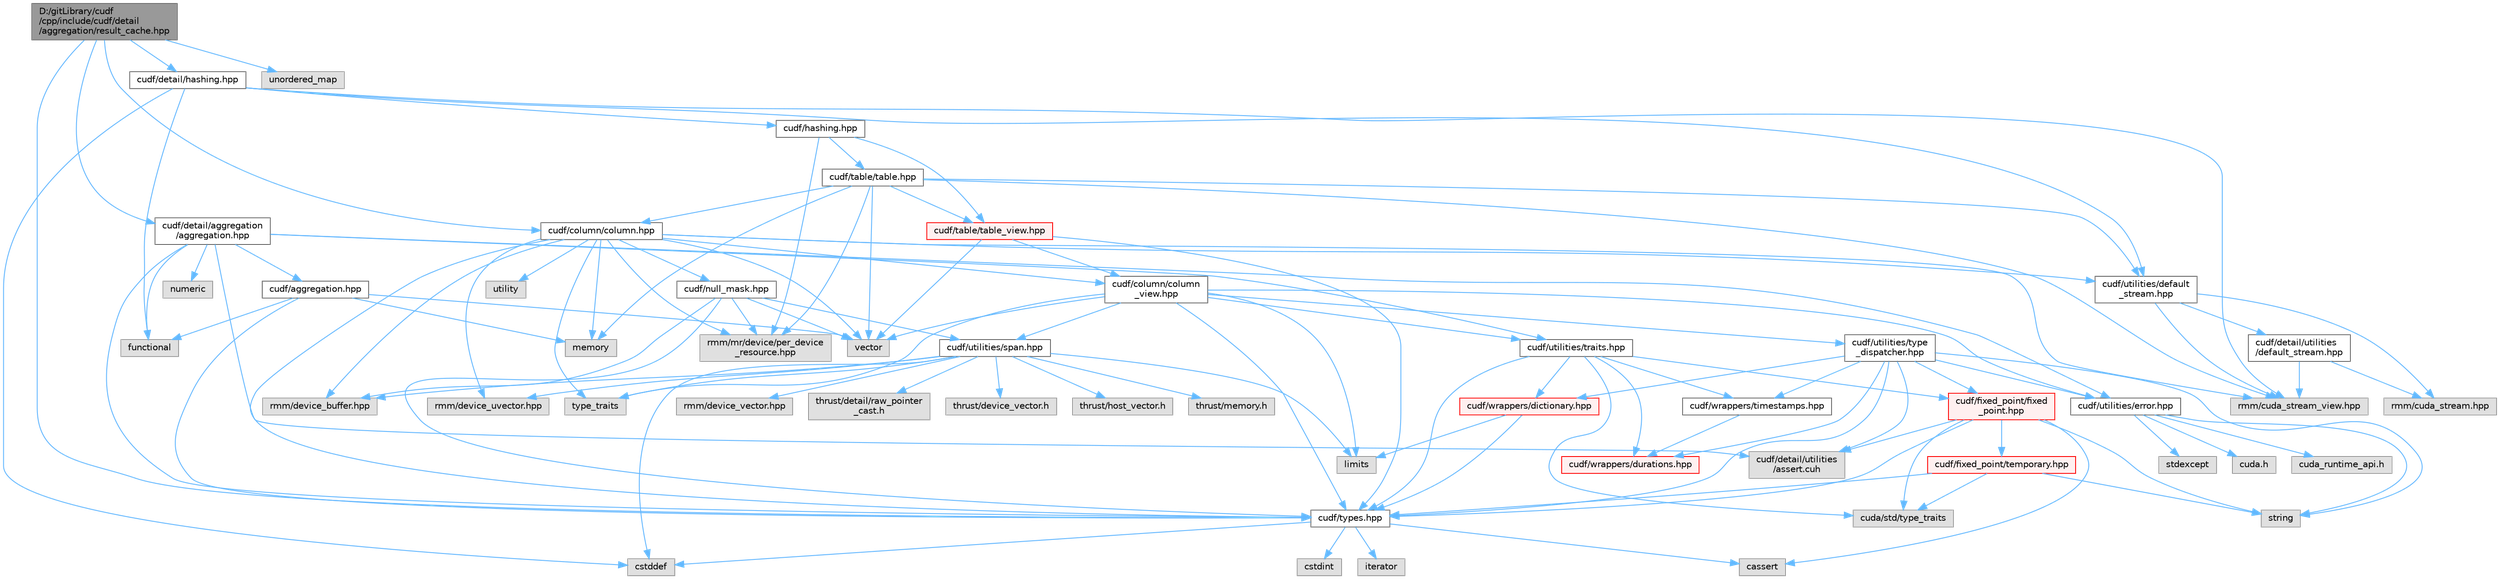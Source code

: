 digraph "D:/gitLibrary/cudf/cpp/include/cudf/detail/aggregation/result_cache.hpp"
{
 // LATEX_PDF_SIZE
  bgcolor="transparent";
  edge [fontname=Helvetica,fontsize=10,labelfontname=Helvetica,labelfontsize=10];
  node [fontname=Helvetica,fontsize=10,shape=box,height=0.2,width=0.4];
  Node1 [id="Node000001",label="D:/gitLibrary/cudf\l/cpp/include/cudf/detail\l/aggregation/result_cache.hpp",height=0.2,width=0.4,color="gray40", fillcolor="grey60", style="filled", fontcolor="black",tooltip=" "];
  Node1 -> Node2 [id="edge1_Node000001_Node000002",color="steelblue1",style="solid",tooltip=" "];
  Node2 [id="Node000002",label="cudf/column/column.hpp",height=0.2,width=0.4,color="grey40", fillcolor="white", style="filled",URL="$column_8hpp.html",tooltip="Class definition for cudf::column"];
  Node2 -> Node3 [id="edge2_Node000002_Node000003",color="steelblue1",style="solid",tooltip=" "];
  Node3 [id="Node000003",label="cudf/column/column\l_view.hpp",height=0.2,width=0.4,color="grey40", fillcolor="white", style="filled",URL="$column__view_8hpp.html",tooltip="column view class definitions"];
  Node3 -> Node4 [id="edge3_Node000003_Node000004",color="steelblue1",style="solid",tooltip=" "];
  Node4 [id="Node000004",label="cudf/types.hpp",height=0.2,width=0.4,color="grey40", fillcolor="white", style="filled",URL="$types_8hpp.html",tooltip="Type declarations for libcudf."];
  Node4 -> Node5 [id="edge4_Node000004_Node000005",color="steelblue1",style="solid",tooltip=" "];
  Node5 [id="Node000005",label="cassert",height=0.2,width=0.4,color="grey60", fillcolor="#E0E0E0", style="filled",tooltip=" "];
  Node4 -> Node6 [id="edge5_Node000004_Node000006",color="steelblue1",style="solid",tooltip=" "];
  Node6 [id="Node000006",label="cstddef",height=0.2,width=0.4,color="grey60", fillcolor="#E0E0E0", style="filled",tooltip=" "];
  Node4 -> Node7 [id="edge6_Node000004_Node000007",color="steelblue1",style="solid",tooltip=" "];
  Node7 [id="Node000007",label="cstdint",height=0.2,width=0.4,color="grey60", fillcolor="#E0E0E0", style="filled",tooltip=" "];
  Node4 -> Node8 [id="edge7_Node000004_Node000008",color="steelblue1",style="solid",tooltip=" "];
  Node8 [id="Node000008",label="iterator",height=0.2,width=0.4,color="grey60", fillcolor="#E0E0E0", style="filled",tooltip=" "];
  Node3 -> Node9 [id="edge8_Node000003_Node000009",color="steelblue1",style="solid",tooltip=" "];
  Node9 [id="Node000009",label="cudf/utilities/error.hpp",height=0.2,width=0.4,color="grey40", fillcolor="white", style="filled",URL="$error_8hpp.html",tooltip=" "];
  Node9 -> Node10 [id="edge9_Node000009_Node000010",color="steelblue1",style="solid",tooltip=" "];
  Node10 [id="Node000010",label="cuda.h",height=0.2,width=0.4,color="grey60", fillcolor="#E0E0E0", style="filled",tooltip=" "];
  Node9 -> Node11 [id="edge10_Node000009_Node000011",color="steelblue1",style="solid",tooltip=" "];
  Node11 [id="Node000011",label="cuda_runtime_api.h",height=0.2,width=0.4,color="grey60", fillcolor="#E0E0E0", style="filled",tooltip=" "];
  Node9 -> Node12 [id="edge11_Node000009_Node000012",color="steelblue1",style="solid",tooltip=" "];
  Node12 [id="Node000012",label="stdexcept",height=0.2,width=0.4,color="grey60", fillcolor="#E0E0E0", style="filled",tooltip=" "];
  Node9 -> Node13 [id="edge12_Node000009_Node000013",color="steelblue1",style="solid",tooltip=" "];
  Node13 [id="Node000013",label="string",height=0.2,width=0.4,color="grey60", fillcolor="#E0E0E0", style="filled",tooltip=" "];
  Node3 -> Node14 [id="edge13_Node000003_Node000014",color="steelblue1",style="solid",tooltip=" "];
  Node14 [id="Node000014",label="cudf/utilities/span.hpp",height=0.2,width=0.4,color="grey40", fillcolor="white", style="filled",URL="$span_8hpp.html",tooltip=" "];
  Node14 -> Node15 [id="edge14_Node000014_Node000015",color="steelblue1",style="solid",tooltip=" "];
  Node15 [id="Node000015",label="rmm/device_buffer.hpp",height=0.2,width=0.4,color="grey60", fillcolor="#E0E0E0", style="filled",tooltip=" "];
  Node14 -> Node16 [id="edge15_Node000014_Node000016",color="steelblue1",style="solid",tooltip=" "];
  Node16 [id="Node000016",label="rmm/device_uvector.hpp",height=0.2,width=0.4,color="grey60", fillcolor="#E0E0E0", style="filled",tooltip=" "];
  Node14 -> Node17 [id="edge16_Node000014_Node000017",color="steelblue1",style="solid",tooltip=" "];
  Node17 [id="Node000017",label="rmm/device_vector.hpp",height=0.2,width=0.4,color="grey60", fillcolor="#E0E0E0", style="filled",tooltip=" "];
  Node14 -> Node18 [id="edge17_Node000014_Node000018",color="steelblue1",style="solid",tooltip=" "];
  Node18 [id="Node000018",label="thrust/detail/raw_pointer\l_cast.h",height=0.2,width=0.4,color="grey60", fillcolor="#E0E0E0", style="filled",tooltip=" "];
  Node14 -> Node19 [id="edge18_Node000014_Node000019",color="steelblue1",style="solid",tooltip=" "];
  Node19 [id="Node000019",label="thrust/device_vector.h",height=0.2,width=0.4,color="grey60", fillcolor="#E0E0E0", style="filled",tooltip=" "];
  Node14 -> Node20 [id="edge19_Node000014_Node000020",color="steelblue1",style="solid",tooltip=" "];
  Node20 [id="Node000020",label="thrust/host_vector.h",height=0.2,width=0.4,color="grey60", fillcolor="#E0E0E0", style="filled",tooltip=" "];
  Node14 -> Node21 [id="edge20_Node000014_Node000021",color="steelblue1",style="solid",tooltip=" "];
  Node21 [id="Node000021",label="thrust/memory.h",height=0.2,width=0.4,color="grey60", fillcolor="#E0E0E0", style="filled",tooltip=" "];
  Node14 -> Node6 [id="edge21_Node000014_Node000006",color="steelblue1",style="solid",tooltip=" "];
  Node14 -> Node22 [id="edge22_Node000014_Node000022",color="steelblue1",style="solid",tooltip=" "];
  Node22 [id="Node000022",label="limits",height=0.2,width=0.4,color="grey60", fillcolor="#E0E0E0", style="filled",tooltip=" "];
  Node14 -> Node23 [id="edge23_Node000014_Node000023",color="steelblue1",style="solid",tooltip=" "];
  Node23 [id="Node000023",label="type_traits",height=0.2,width=0.4,color="grey60", fillcolor="#E0E0E0", style="filled",tooltip=" "];
  Node3 -> Node24 [id="edge24_Node000003_Node000024",color="steelblue1",style="solid",tooltip=" "];
  Node24 [id="Node000024",label="cudf/utilities/traits.hpp",height=0.2,width=0.4,color="grey40", fillcolor="white", style="filled",URL="$traits_8hpp.html",tooltip=" "];
  Node24 -> Node25 [id="edge25_Node000024_Node000025",color="steelblue1",style="solid",tooltip=" "];
  Node25 [id="Node000025",label="cudf/fixed_point/fixed\l_point.hpp",height=0.2,width=0.4,color="red", fillcolor="#FFF0F0", style="filled",URL="$fixed__point_8hpp.html",tooltip="Class definition for fixed point data type"];
  Node25 -> Node26 [id="edge26_Node000025_Node000026",color="steelblue1",style="solid",tooltip=" "];
  Node26 [id="Node000026",label="cudf/detail/utilities\l/assert.cuh",height=0.2,width=0.4,color="grey60", fillcolor="#E0E0E0", style="filled",tooltip=" "];
  Node25 -> Node27 [id="edge27_Node000025_Node000027",color="steelblue1",style="solid",tooltip=" "];
  Node27 [id="Node000027",label="cudf/fixed_point/temporary.hpp",height=0.2,width=0.4,color="red", fillcolor="#FFF0F0", style="filled",URL="$temporary_8hpp.html",tooltip=" "];
  Node27 -> Node4 [id="edge28_Node000027_Node000004",color="steelblue1",style="solid",tooltip=" "];
  Node27 -> Node30 [id="edge29_Node000027_Node000030",color="steelblue1",style="solid",tooltip=" "];
  Node30 [id="Node000030",label="cuda/std/type_traits",height=0.2,width=0.4,color="grey60", fillcolor="#E0E0E0", style="filled",tooltip=" "];
  Node27 -> Node13 [id="edge30_Node000027_Node000013",color="steelblue1",style="solid",tooltip=" "];
  Node25 -> Node4 [id="edge31_Node000025_Node000004",color="steelblue1",style="solid",tooltip=" "];
  Node25 -> Node30 [id="edge32_Node000025_Node000030",color="steelblue1",style="solid",tooltip=" "];
  Node25 -> Node5 [id="edge33_Node000025_Node000005",color="steelblue1",style="solid",tooltip=" "];
  Node25 -> Node13 [id="edge34_Node000025_Node000013",color="steelblue1",style="solid",tooltip=" "];
  Node24 -> Node4 [id="edge35_Node000024_Node000004",color="steelblue1",style="solid",tooltip=" "];
  Node24 -> Node33 [id="edge36_Node000024_Node000033",color="steelblue1",style="solid",tooltip=" "];
  Node33 [id="Node000033",label="cudf/wrappers/dictionary.hpp",height=0.2,width=0.4,color="red", fillcolor="#FFF0F0", style="filled",URL="$dictionary_8hpp.html",tooltip="Concrete type definition for dictionary columns."];
  Node33 -> Node4 [id="edge37_Node000033_Node000004",color="steelblue1",style="solid",tooltip=" "];
  Node33 -> Node22 [id="edge38_Node000033_Node000022",color="steelblue1",style="solid",tooltip=" "];
  Node24 -> Node35 [id="edge39_Node000024_Node000035",color="steelblue1",style="solid",tooltip=" "];
  Node35 [id="Node000035",label="cudf/wrappers/durations.hpp",height=0.2,width=0.4,color="red", fillcolor="#FFF0F0", style="filled",URL="$durations_8hpp.html",tooltip="Concrete type definitions for int32_t and int64_t durations in varying resolutions."];
  Node24 -> Node37 [id="edge40_Node000024_Node000037",color="steelblue1",style="solid",tooltip=" "];
  Node37 [id="Node000037",label="cudf/wrappers/timestamps.hpp",height=0.2,width=0.4,color="grey40", fillcolor="white", style="filled",URL="$timestamps_8hpp.html",tooltip="Concrete type definitions for int32_t and int64_t timestamps in varying resolutions as durations sinc..."];
  Node37 -> Node35 [id="edge41_Node000037_Node000035",color="steelblue1",style="solid",tooltip=" "];
  Node24 -> Node30 [id="edge42_Node000024_Node000030",color="steelblue1",style="solid",tooltip=" "];
  Node3 -> Node38 [id="edge43_Node000003_Node000038",color="steelblue1",style="solid",tooltip=" "];
  Node38 [id="Node000038",label="cudf/utilities/type\l_dispatcher.hpp",height=0.2,width=0.4,color="grey40", fillcolor="white", style="filled",URL="$type__dispatcher_8hpp.html",tooltip="Defines the mapping between cudf::type_id runtime type information and concrete C++ types."];
  Node38 -> Node26 [id="edge44_Node000038_Node000026",color="steelblue1",style="solid",tooltip=" "];
  Node38 -> Node25 [id="edge45_Node000038_Node000025",color="steelblue1",style="solid",tooltip=" "];
  Node38 -> Node4 [id="edge46_Node000038_Node000004",color="steelblue1",style="solid",tooltip=" "];
  Node38 -> Node9 [id="edge47_Node000038_Node000009",color="steelblue1",style="solid",tooltip=" "];
  Node38 -> Node33 [id="edge48_Node000038_Node000033",color="steelblue1",style="solid",tooltip=" "];
  Node38 -> Node35 [id="edge49_Node000038_Node000035",color="steelblue1",style="solid",tooltip=" "];
  Node38 -> Node37 [id="edge50_Node000038_Node000037",color="steelblue1",style="solid",tooltip=" "];
  Node38 -> Node13 [id="edge51_Node000038_Node000013",color="steelblue1",style="solid",tooltip=" "];
  Node3 -> Node22 [id="edge52_Node000003_Node000022",color="steelblue1",style="solid",tooltip=" "];
  Node3 -> Node23 [id="edge53_Node000003_Node000023",color="steelblue1",style="solid",tooltip=" "];
  Node3 -> Node39 [id="edge54_Node000003_Node000039",color="steelblue1",style="solid",tooltip=" "];
  Node39 [id="Node000039",label="vector",height=0.2,width=0.4,color="grey60", fillcolor="#E0E0E0", style="filled",tooltip=" "];
  Node2 -> Node40 [id="edge55_Node000002_Node000040",color="steelblue1",style="solid",tooltip=" "];
  Node40 [id="Node000040",label="cudf/null_mask.hpp",height=0.2,width=0.4,color="grey40", fillcolor="white", style="filled",URL="$null__mask_8hpp.html",tooltip="APIs for managing validity bitmasks"];
  Node40 -> Node4 [id="edge56_Node000040_Node000004",color="steelblue1",style="solid",tooltip=" "];
  Node40 -> Node14 [id="edge57_Node000040_Node000014",color="steelblue1",style="solid",tooltip=" "];
  Node40 -> Node15 [id="edge58_Node000040_Node000015",color="steelblue1",style="solid",tooltip=" "];
  Node40 -> Node41 [id="edge59_Node000040_Node000041",color="steelblue1",style="solid",tooltip=" "];
  Node41 [id="Node000041",label="rmm/mr/device/per_device\l_resource.hpp",height=0.2,width=0.4,color="grey60", fillcolor="#E0E0E0", style="filled",tooltip=" "];
  Node40 -> Node39 [id="edge60_Node000040_Node000039",color="steelblue1",style="solid",tooltip=" "];
  Node2 -> Node4 [id="edge61_Node000002_Node000004",color="steelblue1",style="solid",tooltip=" "];
  Node2 -> Node42 [id="edge62_Node000002_Node000042",color="steelblue1",style="solid",tooltip=" "];
  Node42 [id="Node000042",label="cudf/utilities/default\l_stream.hpp",height=0.2,width=0.4,color="grey40", fillcolor="white", style="filled",URL="$utilities_2default__stream_8hpp.html",tooltip=" "];
  Node42 -> Node43 [id="edge63_Node000042_Node000043",color="steelblue1",style="solid",tooltip=" "];
  Node43 [id="Node000043",label="cudf/detail/utilities\l/default_stream.hpp",height=0.2,width=0.4,color="grey40", fillcolor="white", style="filled",URL="$detail_2utilities_2default__stream_8hpp.html",tooltip=" "];
  Node43 -> Node44 [id="edge64_Node000043_Node000044",color="steelblue1",style="solid",tooltip=" "];
  Node44 [id="Node000044",label="rmm/cuda_stream.hpp",height=0.2,width=0.4,color="grey60", fillcolor="#E0E0E0", style="filled",tooltip=" "];
  Node43 -> Node45 [id="edge65_Node000043_Node000045",color="steelblue1",style="solid",tooltip=" "];
  Node45 [id="Node000045",label="rmm/cuda_stream_view.hpp",height=0.2,width=0.4,color="grey60", fillcolor="#E0E0E0", style="filled",tooltip=" "];
  Node42 -> Node44 [id="edge66_Node000042_Node000044",color="steelblue1",style="solid",tooltip=" "];
  Node42 -> Node45 [id="edge67_Node000042_Node000045",color="steelblue1",style="solid",tooltip=" "];
  Node2 -> Node45 [id="edge68_Node000002_Node000045",color="steelblue1",style="solid",tooltip=" "];
  Node2 -> Node15 [id="edge69_Node000002_Node000015",color="steelblue1",style="solid",tooltip=" "];
  Node2 -> Node16 [id="edge70_Node000002_Node000016",color="steelblue1",style="solid",tooltip=" "];
  Node2 -> Node41 [id="edge71_Node000002_Node000041",color="steelblue1",style="solid",tooltip=" "];
  Node2 -> Node46 [id="edge72_Node000002_Node000046",color="steelblue1",style="solid",tooltip=" "];
  Node46 [id="Node000046",label="memory",height=0.2,width=0.4,color="grey60", fillcolor="#E0E0E0", style="filled",tooltip=" "];
  Node2 -> Node23 [id="edge73_Node000002_Node000023",color="steelblue1",style="solid",tooltip=" "];
  Node2 -> Node47 [id="edge74_Node000002_Node000047",color="steelblue1",style="solid",tooltip=" "];
  Node47 [id="Node000047",label="utility",height=0.2,width=0.4,color="grey60", fillcolor="#E0E0E0", style="filled",tooltip=" "];
  Node2 -> Node39 [id="edge75_Node000002_Node000039",color="steelblue1",style="solid",tooltip=" "];
  Node1 -> Node48 [id="edge76_Node000001_Node000048",color="steelblue1",style="solid",tooltip=" "];
  Node48 [id="Node000048",label="cudf/detail/aggregation\l/aggregation.hpp",height=0.2,width=0.4,color="grey40", fillcolor="white", style="filled",URL="$detail_2aggregation_2aggregation_8hpp.html",tooltip=" "];
  Node48 -> Node49 [id="edge77_Node000048_Node000049",color="steelblue1",style="solid",tooltip=" "];
  Node49 [id="Node000049",label="cudf/aggregation.hpp",height=0.2,width=0.4,color="grey40", fillcolor="white", style="filled",URL="$aggregation_8hpp.html",tooltip="Representation for specifying desired aggregations from aggregation-based APIs, e...."];
  Node49 -> Node4 [id="edge78_Node000049_Node000004",color="steelblue1",style="solid",tooltip=" "];
  Node49 -> Node50 [id="edge79_Node000049_Node000050",color="steelblue1",style="solid",tooltip=" "];
  Node50 [id="Node000050",label="functional",height=0.2,width=0.4,color="grey60", fillcolor="#E0E0E0", style="filled",tooltip=" "];
  Node49 -> Node46 [id="edge80_Node000049_Node000046",color="steelblue1",style="solid",tooltip=" "];
  Node49 -> Node39 [id="edge81_Node000049_Node000039",color="steelblue1",style="solid",tooltip=" "];
  Node48 -> Node26 [id="edge82_Node000048_Node000026",color="steelblue1",style="solid",tooltip=" "];
  Node48 -> Node4 [id="edge83_Node000048_Node000004",color="steelblue1",style="solid",tooltip=" "];
  Node48 -> Node9 [id="edge84_Node000048_Node000009",color="steelblue1",style="solid",tooltip=" "];
  Node48 -> Node24 [id="edge85_Node000048_Node000024",color="steelblue1",style="solid",tooltip=" "];
  Node48 -> Node50 [id="edge86_Node000048_Node000050",color="steelblue1",style="solid",tooltip=" "];
  Node48 -> Node51 [id="edge87_Node000048_Node000051",color="steelblue1",style="solid",tooltip=" "];
  Node51 [id="Node000051",label="numeric",height=0.2,width=0.4,color="grey60", fillcolor="#E0E0E0", style="filled",tooltip=" "];
  Node1 -> Node52 [id="edge88_Node000001_Node000052",color="steelblue1",style="solid",tooltip=" "];
  Node52 [id="Node000052",label="cudf/detail/hashing.hpp",height=0.2,width=0.4,color="grey40", fillcolor="white", style="filled",URL="$detail_2hashing_8hpp.html",tooltip=" "];
  Node52 -> Node53 [id="edge89_Node000052_Node000053",color="steelblue1",style="solid",tooltip=" "];
  Node53 [id="Node000053",label="cudf/hashing.hpp",height=0.2,width=0.4,color="grey40", fillcolor="white", style="filled",URL="$hashing_8hpp.html",tooltip=" "];
  Node53 -> Node54 [id="edge90_Node000053_Node000054",color="steelblue1",style="solid",tooltip=" "];
  Node54 [id="Node000054",label="cudf/table/table.hpp",height=0.2,width=0.4,color="grey40", fillcolor="white", style="filled",URL="$table_8hpp.html",tooltip="Class definition for cudf::table"];
  Node54 -> Node2 [id="edge91_Node000054_Node000002",color="steelblue1",style="solid",tooltip=" "];
  Node54 -> Node55 [id="edge92_Node000054_Node000055",color="steelblue1",style="solid",tooltip=" "];
  Node55 [id="Node000055",label="cudf/table/table_view.hpp",height=0.2,width=0.4,color="red", fillcolor="#FFF0F0", style="filled",URL="$table__view_8hpp.html",tooltip="Class definitions for (mutable)_table_view"];
  Node55 -> Node3 [id="edge93_Node000055_Node000003",color="steelblue1",style="solid",tooltip=" "];
  Node55 -> Node4 [id="edge94_Node000055_Node000004",color="steelblue1",style="solid",tooltip=" "];
  Node55 -> Node39 [id="edge95_Node000055_Node000039",color="steelblue1",style="solid",tooltip=" "];
  Node54 -> Node42 [id="edge96_Node000054_Node000042",color="steelblue1",style="solid",tooltip=" "];
  Node54 -> Node45 [id="edge97_Node000054_Node000045",color="steelblue1",style="solid",tooltip=" "];
  Node54 -> Node41 [id="edge98_Node000054_Node000041",color="steelblue1",style="solid",tooltip=" "];
  Node54 -> Node46 [id="edge99_Node000054_Node000046",color="steelblue1",style="solid",tooltip=" "];
  Node54 -> Node39 [id="edge100_Node000054_Node000039",color="steelblue1",style="solid",tooltip=" "];
  Node53 -> Node55 [id="edge101_Node000053_Node000055",color="steelblue1",style="solid",tooltip=" "];
  Node53 -> Node41 [id="edge102_Node000053_Node000041",color="steelblue1",style="solid",tooltip=" "];
  Node52 -> Node42 [id="edge103_Node000052_Node000042",color="steelblue1",style="solid",tooltip=" "];
  Node52 -> Node45 [id="edge104_Node000052_Node000045",color="steelblue1",style="solid",tooltip=" "];
  Node52 -> Node6 [id="edge105_Node000052_Node000006",color="steelblue1",style="solid",tooltip=" "];
  Node52 -> Node50 [id="edge106_Node000052_Node000050",color="steelblue1",style="solid",tooltip=" "];
  Node1 -> Node4 [id="edge107_Node000001_Node000004",color="steelblue1",style="solid",tooltip=" "];
  Node1 -> Node56 [id="edge108_Node000001_Node000056",color="steelblue1",style="solid",tooltip=" "];
  Node56 [id="Node000056",label="unordered_map",height=0.2,width=0.4,color="grey60", fillcolor="#E0E0E0", style="filled",tooltip=" "];
}

